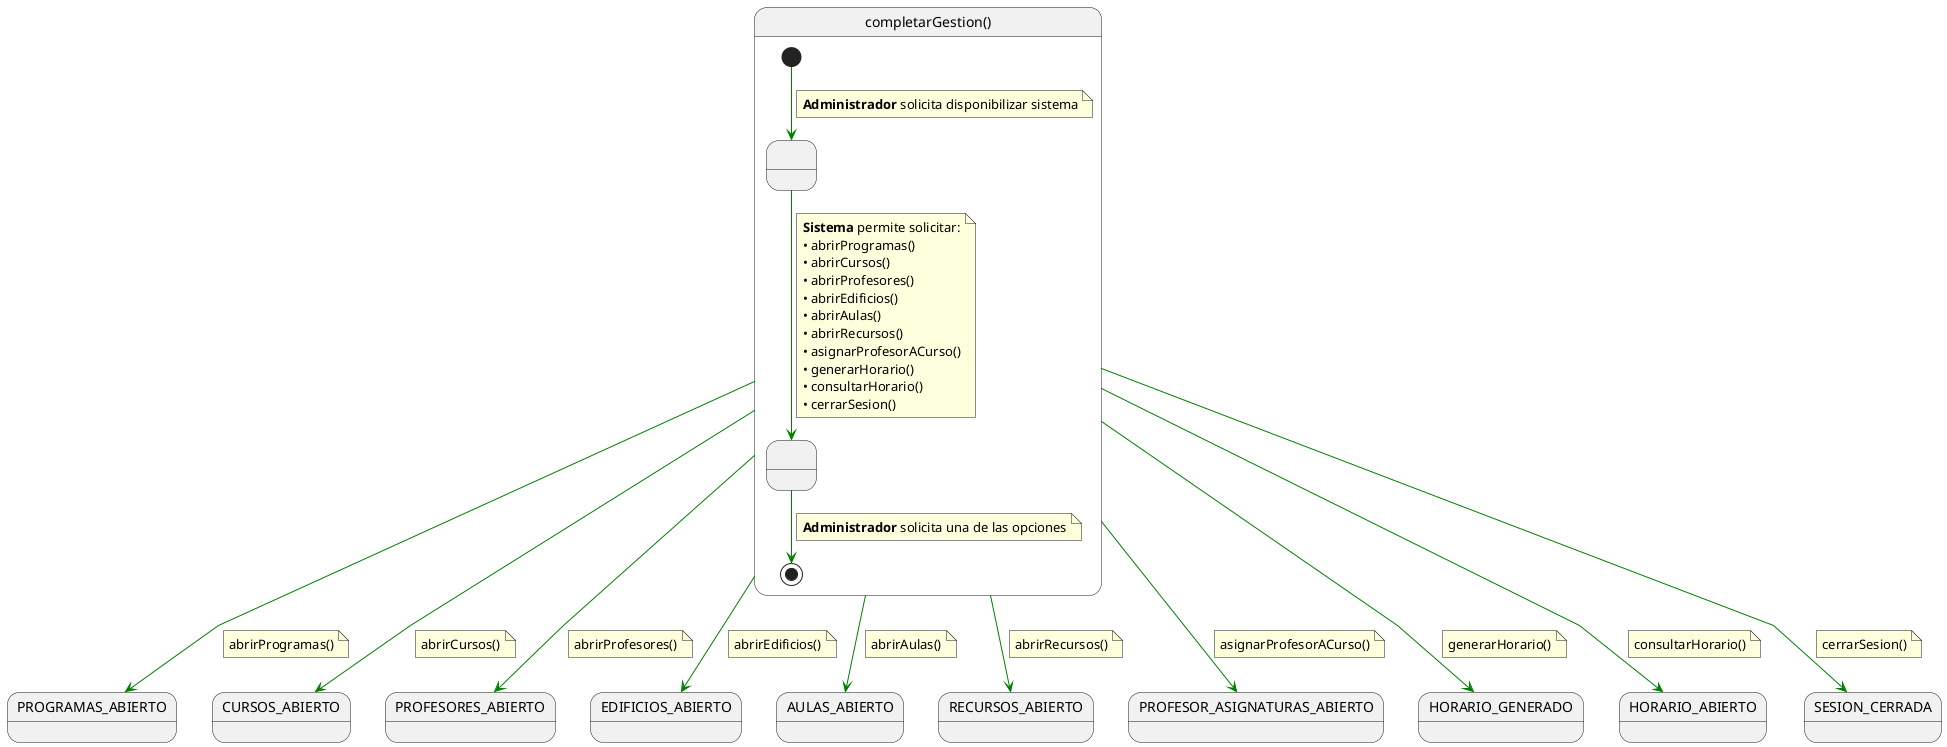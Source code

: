 @startuml completarGestion

skinparam linetype polyline

state completarGestion as "completarGestion()" {

    state " " as PresentandoMenu
    state " " as EsperandoSeleccion

    [*] -[#green]-> PresentandoMenu 
    note on link
    <b>Administrador</b> solicita disponibilizar sistema
    end note    
    
    PresentandoMenu -[#green]-> EsperandoSeleccion
    note on link
    <b>Sistema</b> permite solicitar:
    • abrirProgramas()
    • abrirCursos()
    • abrirProfesores()
    • abrirEdificios()
    • abrirAulas()
    • abrirRecursos()
    • asignarProfesorACurso()
    • generarHorario()
    • consultarHorario()
    • cerrarSesion()
    end note
    
    EsperandoSeleccion -[#green]-> [*]
    note on link
    <b>Administrador</b> solicita una de las opciones
    end note
}

completarGestion -[#green]-> PROGRAMAS_ABIERTO
note on link
abrirProgramas()
end note

completarGestion -[#green]-> CURSOS_ABIERTO
note on link
abrirCursos()
end note

completarGestion -[#green]-> PROFESORES_ABIERTO
note on link
abrirProfesores()
end note

completarGestion -[#green]-> EDIFICIOS_ABIERTO
note on link
abrirEdificios()
end note

completarGestion -[#green]-> AULAS_ABIERTO
note on link
abrirAulas()
end note

completarGestion -[#green]-> RECURSOS_ABIERTO
note on link
abrirRecursos()
end note

completarGestion -[#green]-> PROFESOR_ASIGNATURAS_ABIERTO
note on link
asignarProfesorACurso()
end note

completarGestion -[#green]-> HORARIO_GENERADO
note on link
generarHorario()
end note

completarGestion -[#green]-> HORARIO_ABIERTO
note on link
consultarHorario()
end note

completarGestion -[#green]-> SESION_CERRADA
note on link
cerrarSesion()
end note

@enduml